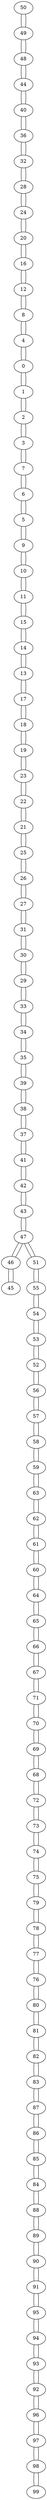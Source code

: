 graph {
50 -- 49
49 -- 48
49 -- 50
48 -- 44
48 -- 49
44 -- 40
44 -- 48
40 -- 36
40 -- 44
36 -- 32
36 -- 40
32 -- 28
32 -- 36
28 -- 24
28 -- 32
24 -- 20
24 -- 28
20 -- 16
20 -- 24
16 -- 12
16 -- 20
12 -- 8
12 -- 16
8 -- 4
8 -- 12
4 -- 0
4 -- 8
0 -- 1
0 -- 4
1 -- 2
1 -- 0
2 -- 3
2 -- 1
3 -- 7
3 -- 2
7 -- 6
7 -- 3
6 -- 5
6 -- 7
5 -- 9
5 -- 6
9 -- 10
9 -- 5
10 -- 11
10 -- 9
11 -- 15
11 -- 10
15 -- 14
15 -- 11
14 -- 13
14 -- 15
13 -- 17
13 -- 14
17 -- 18
17 -- 13
18 -- 19
18 -- 17
19 -- 23
19 -- 18
23 -- 22
23 -- 19
22 -- 21
22 -- 23
21 -- 25
21 -- 22
25 -- 26
25 -- 21
26 -- 27
26 -- 25
27 -- 31
27 -- 26
31 -- 30
31 -- 27
30 -- 29
30 -- 31
29 -- 33
29 -- 30
33 -- 34
33 -- 29
34 -- 35
34 -- 33
35 -- 39
35 -- 34
39 -- 38
39 -- 35
38 -- 37
38 -- 39
37 -- 41
37 -- 38
41 -- 42
41 -- 37
42 -- 43
42 -- 41
43 -- 47
43 -- 42
47 -- 46
47 -- 51
47 -- 43
46 -- 45
46 -- 47
45 -- 46
51 -- 55
51 -- 47
55 -- 54
55 -- 51
54 -- 53
54 -- 55
53 -- 52
53 -- 54
52 -- 56
52 -- 53
56 -- 57
56 -- 52
57 -- 58
57 -- 56
58 -- 59
58 -- 57
59 -- 63
59 -- 58
63 -- 62
63 -- 59
62 -- 61
62 -- 63
61 -- 60
61 -- 62
60 -- 64
60 -- 61
64 -- 65
64 -- 60
65 -- 66
65 -- 64
66 -- 67
66 -- 65
67 -- 71
67 -- 66
71 -- 70
71 -- 67
70 -- 69
70 -- 71
69 -- 68
69 -- 70
68 -- 72
68 -- 69
72 -- 73
72 -- 68
73 -- 74
73 -- 72
74 -- 75
74 -- 73
75 -- 79
75 -- 74
79 -- 78
79 -- 75
78 -- 77
78 -- 79
77 -- 76
77 -- 78
76 -- 80
76 -- 77
80 -- 81
80 -- 76
81 -- 82
81 -- 80
82 -- 83
82 -- 81
83 -- 87
83 -- 82
87 -- 86
87 -- 83
86 -- 85
86 -- 87
85 -- 84
85 -- 86
84 -- 88
84 -- 85
88 -- 89
88 -- 84
89 -- 90
89 -- 88
90 -- 91
90 -- 89
91 -- 95
91 -- 90
95 -- 94
95 -- 91
94 -- 93
94 -- 95
93 -- 92
93 -- 94
92 -- 96
92 -- 93
96 -- 97
96 -- 92
97 -- 98
97 -- 96
98 -- 99
98 -- 97
99 -- 98
}
